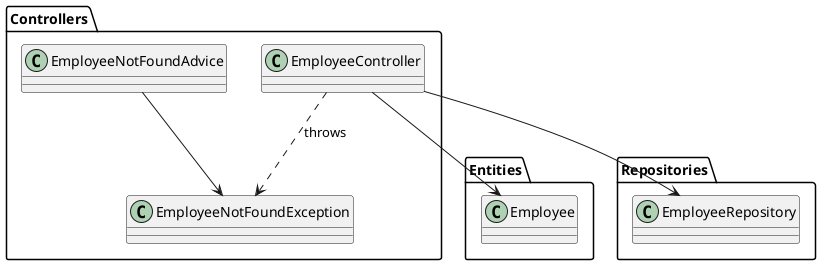 @startuml

skinparam classAttributeIconSize 0

'packages
package "Controllers"
{
    class EmployeeController{}
    class EmployeeNotFoundAdvice{}
    class EmployeeNotFoundException{}
}

package "Entities"
{
    class Employee{}
}

package "Repositories"
{
    class EmployeeRepository{}
}

'relations
EmployeeController --> Employee
EmployeeController --> EmployeeRepository

EmployeeController ..> EmployeeNotFoundException : throws
EmployeeNotFoundAdvice --> EmployeeNotFoundException
@enduml